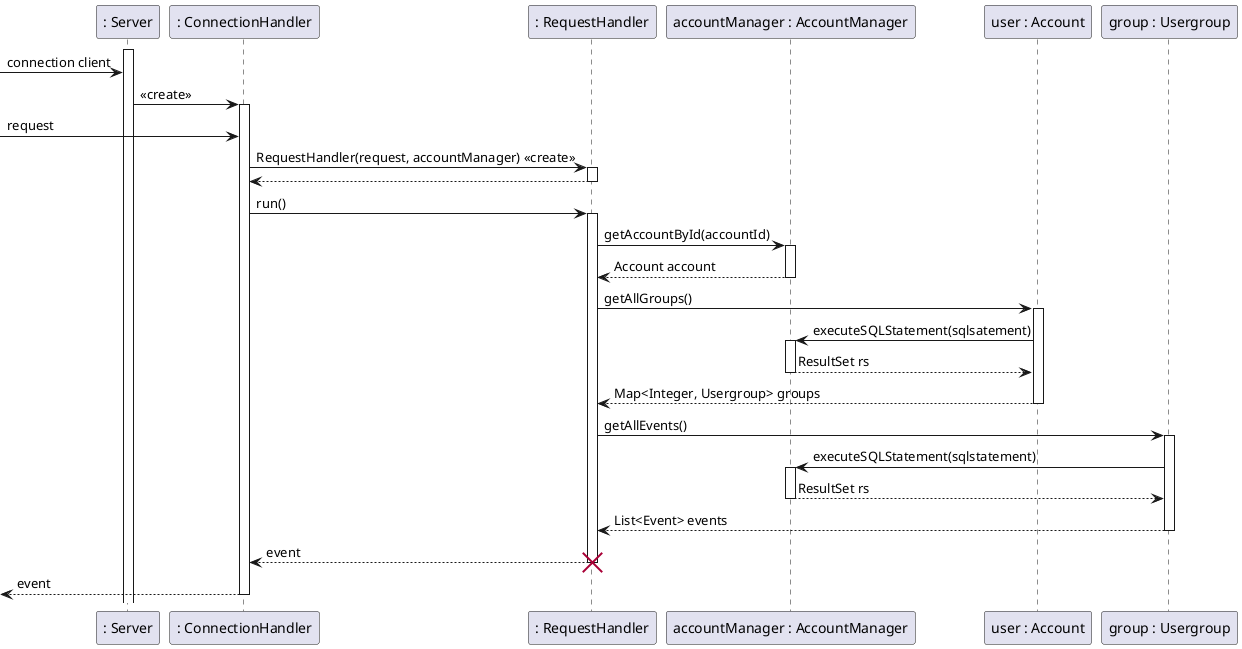 @startuml
participant ": Server" as sv
participant ": ConnectionHandler" as ch
participant ": RequestHandler" as rh
participant "accountManager : AccountManager" as emSQL
participant "user : Account" as acc
participant "group : Usergroup" as grp

  activate sv

  [-> sv : connection client

  sv -> ch : <<create>>
  activate ch

  [-> ch : request

  ch -> rh : RequestHandler(request, accountManager) <<create>>
  activate rh

  rh --> ch
  deactivate rh

  ch -> rh : run()
  activate rh

  rh -> emSQL: getAccountById(accountId)
  activate emSQL

  emSQL --> rh : Account account
  deactivate emSQL

  rh -> acc: getAllGroups()
  activate acc

  acc -> emSQL: executeSQLStatement(sqlsatement)
  activate emSQL

  emSQL --> acc : ResultSet rs
  deactivate emSQL

  acc --> rh: Map<Integer, Usergroup> groups
  deactivate acc

  rh -> grp: getAllEvents()
  activate grp

  grp -> emSQL: executeSQLStatement(sqlstatement)
  activate emSQL

  emSQL --> grp : ResultSet rs
  deactivate emSQL

  grp --> rh: List<Event> events
  deactivate grp

  rh --> ch : event
  destroy rh

  [<-- ch : event
  deactivate ch

@enduml
